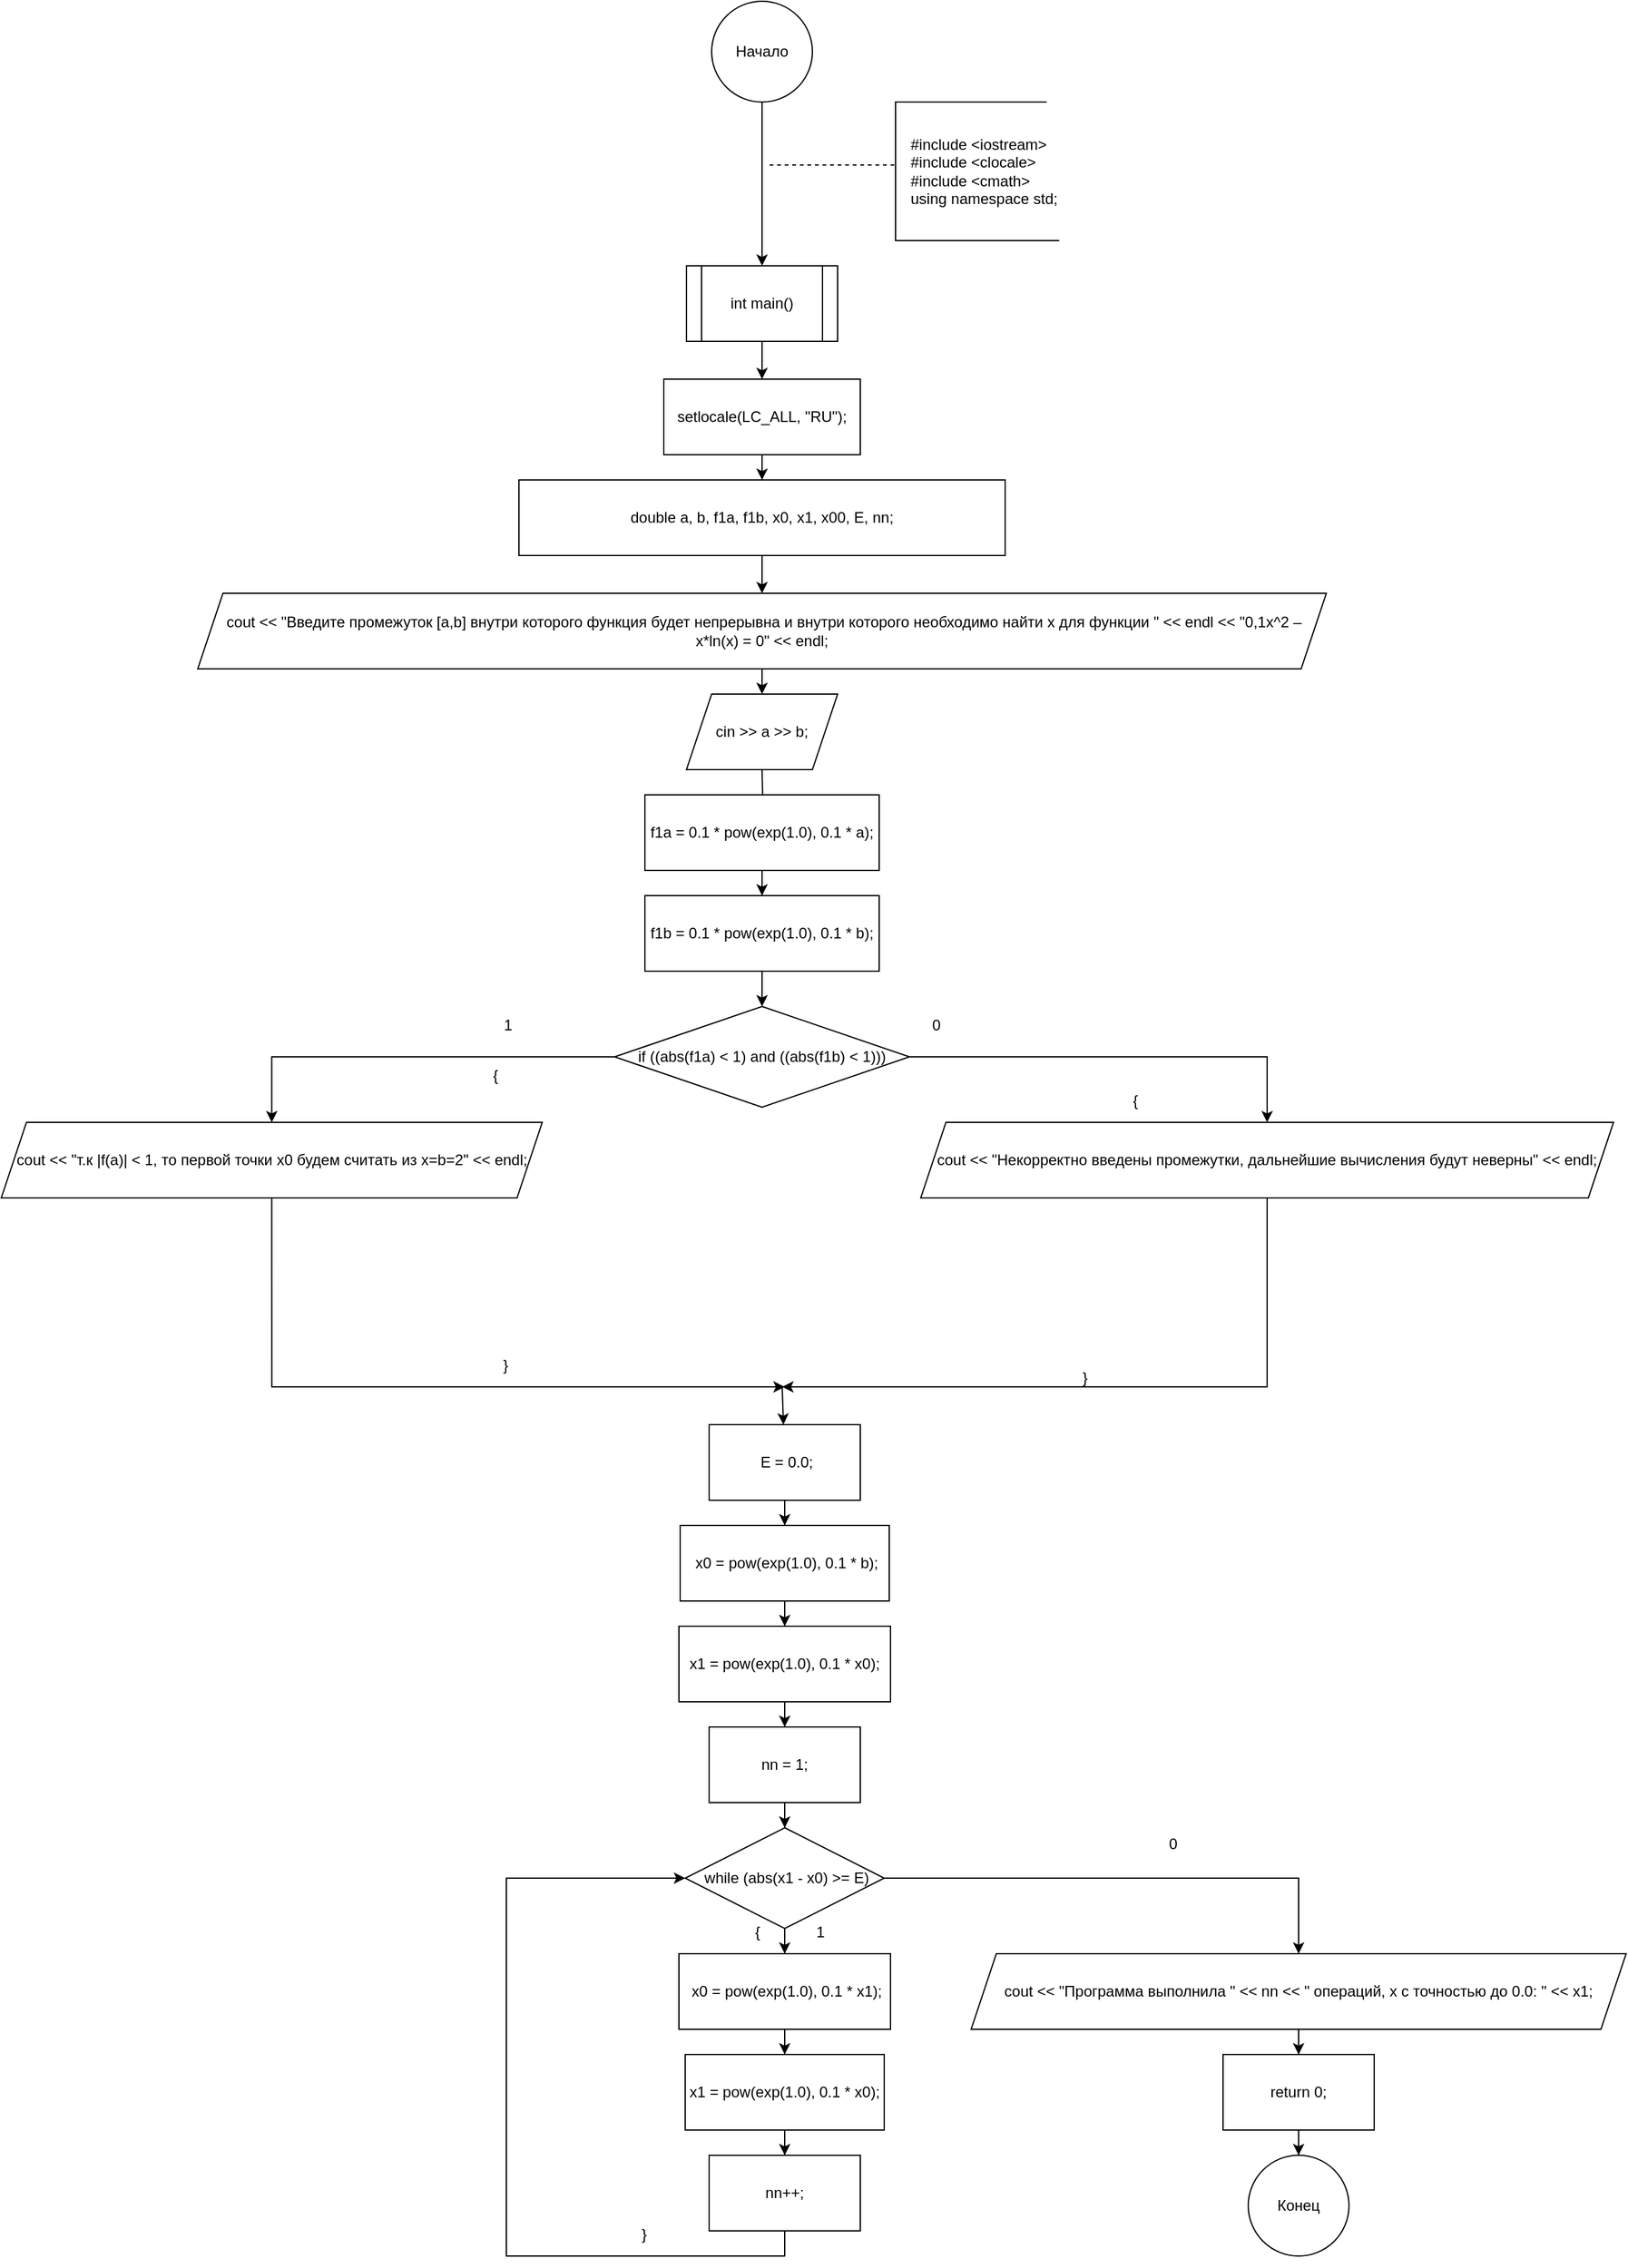 <mxfile version="25.0.3">
  <diagram name="Страница — 1" id="D4YhXrmSbIg7yrwbSsYh">
    <mxGraphModel dx="1881" dy="582" grid="1" gridSize="10" guides="1" tooltips="1" connect="1" arrows="1" fold="1" page="1" pageScale="1" pageWidth="827" pageHeight="1169" math="0" shadow="0">
      <root>
        <mxCell id="0" />
        <mxCell id="1" parent="0" />
        <mxCell id="qd5W6ckzDFumrlFmZ_Lt-3" style="edgeStyle=orthogonalEdgeStyle;rounded=0;orthogonalLoop=1;jettySize=auto;html=1;" edge="1" parent="1" source="qd5W6ckzDFumrlFmZ_Lt-1" target="qd5W6ckzDFumrlFmZ_Lt-9">
          <mxGeometry relative="1" as="geometry">
            <mxPoint x="414" y="240" as="targetPoint" />
          </mxGeometry>
        </mxCell>
        <mxCell id="qd5W6ckzDFumrlFmZ_Lt-1" value="Начало" style="ellipse;whiteSpace=wrap;html=1;aspect=fixed;" vertex="1" parent="1">
          <mxGeometry x="374" y="50" width="80" height="80" as="geometry" />
        </mxCell>
        <mxCell id="qd5W6ckzDFumrlFmZ_Lt-5" value="" style="endArrow=none;dashed=1;html=1;rounded=0;" edge="1" parent="1">
          <mxGeometry width="50" height="50" relative="1" as="geometry">
            <mxPoint x="420" y="180" as="sourcePoint" />
            <mxPoint x="520" y="180" as="targetPoint" />
          </mxGeometry>
        </mxCell>
        <mxCell id="qd5W6ckzDFumrlFmZ_Lt-6" value="" style="endArrow=none;html=1;rounded=0;" edge="1" parent="1">
          <mxGeometry width="50" height="50" relative="1" as="geometry">
            <mxPoint x="650" y="240" as="sourcePoint" />
            <mxPoint x="640" y="130" as="targetPoint" />
            <Array as="points">
              <mxPoint x="520" y="240" />
              <mxPoint x="520" y="130" />
            </Array>
          </mxGeometry>
        </mxCell>
        <mxCell id="qd5W6ckzDFumrlFmZ_Lt-8" value="#include &lt;iostream&gt;&#xa;#include &lt;clocale&gt;&#xa;#include &lt;cmath&gt; &#xa;using namespace std;" style="text;whiteSpace=wrap;" vertex="1" parent="1">
          <mxGeometry x="530" y="150" width="150" height="80" as="geometry" />
        </mxCell>
        <mxCell id="qd5W6ckzDFumrlFmZ_Lt-10" style="edgeStyle=orthogonalEdgeStyle;rounded=0;orthogonalLoop=1;jettySize=auto;html=1;" edge="1" parent="1" source="qd5W6ckzDFumrlFmZ_Lt-9" target="qd5W6ckzDFumrlFmZ_Lt-11">
          <mxGeometry relative="1" as="geometry">
            <mxPoint x="414" y="350" as="targetPoint" />
          </mxGeometry>
        </mxCell>
        <mxCell id="qd5W6ckzDFumrlFmZ_Lt-9" value="int main()" style="shape=process;whiteSpace=wrap;html=1;backgroundOutline=1;" vertex="1" parent="1">
          <mxGeometry x="354" y="260" width="120" height="60" as="geometry" />
        </mxCell>
        <mxCell id="qd5W6ckzDFumrlFmZ_Lt-12" style="edgeStyle=orthogonalEdgeStyle;rounded=0;orthogonalLoop=1;jettySize=auto;html=1;" edge="1" parent="1" source="qd5W6ckzDFumrlFmZ_Lt-11" target="qd5W6ckzDFumrlFmZ_Lt-13">
          <mxGeometry relative="1" as="geometry">
            <mxPoint x="414" y="440" as="targetPoint" />
          </mxGeometry>
        </mxCell>
        <mxCell id="qd5W6ckzDFumrlFmZ_Lt-11" value="setlocale(LC_ALL, &quot;RU&quot;);" style="rounded=0;whiteSpace=wrap;html=1;" vertex="1" parent="1">
          <mxGeometry x="336" y="350" width="156" height="60" as="geometry" />
        </mxCell>
        <mxCell id="qd5W6ckzDFumrlFmZ_Lt-14" style="edgeStyle=orthogonalEdgeStyle;rounded=0;orthogonalLoop=1;jettySize=auto;html=1;" edge="1" parent="1" source="qd5W6ckzDFumrlFmZ_Lt-13" target="qd5W6ckzDFumrlFmZ_Lt-15">
          <mxGeometry relative="1" as="geometry">
            <mxPoint x="414" y="520" as="targetPoint" />
          </mxGeometry>
        </mxCell>
        <mxCell id="qd5W6ckzDFumrlFmZ_Lt-13" value="double a, b, f1a, f1b, x0, x1, x00, E, nn;" style="rounded=0;whiteSpace=wrap;html=1;" vertex="1" parent="1">
          <mxGeometry x="221" y="430" width="386" height="60" as="geometry" />
        </mxCell>
        <mxCell id="qd5W6ckzDFumrlFmZ_Lt-16" style="edgeStyle=orthogonalEdgeStyle;rounded=0;orthogonalLoop=1;jettySize=auto;html=1;" edge="1" parent="1" source="qd5W6ckzDFumrlFmZ_Lt-15">
          <mxGeometry relative="1" as="geometry">
            <mxPoint x="414" y="600" as="targetPoint" />
          </mxGeometry>
        </mxCell>
        <mxCell id="qd5W6ckzDFumrlFmZ_Lt-15" value="&amp;nbsp;cout &amp;lt;&amp;lt; &quot;Введите промежуток [a,b] внутри которого функция будет непрерывна и внутри которого необходимо найти x для функции &quot; &amp;lt;&amp;lt; endl &amp;lt;&amp;lt; &quot;0,1x^2 – x*ln(x) = 0&quot; &amp;lt;&amp;lt; endl;" style="shape=parallelogram;perimeter=parallelogramPerimeter;whiteSpace=wrap;html=1;fixedSize=1;" vertex="1" parent="1">
          <mxGeometry x="-34" y="520" width="896" height="60" as="geometry" />
        </mxCell>
        <mxCell id="qd5W6ckzDFumrlFmZ_Lt-18" style="edgeStyle=orthogonalEdgeStyle;rounded=0;orthogonalLoop=1;jettySize=auto;html=1;" edge="1" parent="1" target="qd5W6ckzDFumrlFmZ_Lt-19">
          <mxGeometry relative="1" as="geometry">
            <mxPoint x="414" y="690" as="targetPoint" />
            <mxPoint x="414" y="660" as="sourcePoint" />
          </mxGeometry>
        </mxCell>
        <mxCell id="qd5W6ckzDFumrlFmZ_Lt-19" value="f1a = 0.1 * pow(a, 2) - a * log(a);" style="rounded=0;whiteSpace=wrap;html=1;" vertex="1" parent="1">
          <mxGeometry x="321" y="680" width="186" height="60" as="geometry" />
        </mxCell>
        <mxCell id="qd5W6ckzDFumrlFmZ_Lt-22" style="edgeStyle=orthogonalEdgeStyle;rounded=0;orthogonalLoop=1;jettySize=auto;html=1;entryX=0.5;entryY=0;entryDx=0;entryDy=0;" edge="1" parent="1" source="qd5W6ckzDFumrlFmZ_Lt-20" target="qd5W6ckzDFumrlFmZ_Lt-21">
          <mxGeometry relative="1" as="geometry" />
        </mxCell>
        <mxCell id="qd5W6ckzDFumrlFmZ_Lt-20" value="f1a = 0.1 * pow(exp(1.0), 0.1 * a);" style="rounded=0;whiteSpace=wrap;html=1;" vertex="1" parent="1">
          <mxGeometry x="321" y="680" width="186" height="60" as="geometry" />
        </mxCell>
        <mxCell id="qd5W6ckzDFumrlFmZ_Lt-39" style="edgeStyle=orthogonalEdgeStyle;rounded=0;orthogonalLoop=1;jettySize=auto;html=1;entryX=0.5;entryY=0;entryDx=0;entryDy=0;" edge="1" parent="1" source="qd5W6ckzDFumrlFmZ_Lt-21" target="qd5W6ckzDFumrlFmZ_Lt-29">
          <mxGeometry relative="1" as="geometry" />
        </mxCell>
        <mxCell id="qd5W6ckzDFumrlFmZ_Lt-21" value="f1b = 0.1 * pow(exp(1.0), 0.1 * b);" style="rounded=0;whiteSpace=wrap;html=1;" vertex="1" parent="1">
          <mxGeometry x="321" y="760" width="186" height="60" as="geometry" />
        </mxCell>
        <mxCell id="qd5W6ckzDFumrlFmZ_Lt-23" value="cin &amp;gt;&amp;gt; a &amp;gt;&amp;gt; b;" style="shape=parallelogram;perimeter=parallelogramPerimeter;whiteSpace=wrap;html=1;fixedSize=1;" vertex="1" parent="1">
          <mxGeometry x="354" y="600" width="120" height="60" as="geometry" />
        </mxCell>
        <mxCell id="qd5W6ckzDFumrlFmZ_Lt-30" style="edgeStyle=orthogonalEdgeStyle;rounded=0;orthogonalLoop=1;jettySize=auto;html=1;" edge="1" parent="1" source="qd5W6ckzDFumrlFmZ_Lt-29" target="qd5W6ckzDFumrlFmZ_Lt-31">
          <mxGeometry relative="1" as="geometry">
            <mxPoint x="282" y="930" as="targetPoint" />
          </mxGeometry>
        </mxCell>
        <mxCell id="qd5W6ckzDFumrlFmZ_Lt-40" style="edgeStyle=orthogonalEdgeStyle;rounded=0;orthogonalLoop=1;jettySize=auto;html=1;" edge="1" parent="1" source="qd5W6ckzDFumrlFmZ_Lt-29" target="qd5W6ckzDFumrlFmZ_Lt-41">
          <mxGeometry relative="1" as="geometry">
            <mxPoint x="730" y="990" as="targetPoint" />
          </mxGeometry>
        </mxCell>
        <mxCell id="qd5W6ckzDFumrlFmZ_Lt-29" value="if ((abs(f1a) &amp;lt; 1) and ((abs(f1b) &amp;lt; 1)))" style="rhombus;whiteSpace=wrap;html=1;" vertex="1" parent="1">
          <mxGeometry x="297" y="848" width="234" height="80" as="geometry" />
        </mxCell>
        <mxCell id="qd5W6ckzDFumrlFmZ_Lt-31" value="cout &amp;lt;&amp;lt; &quot;т.к |f(a)| &amp;lt; 1, то первой точки x0 будем считать из x=b=2&quot; &amp;lt;&amp;lt; endl;" style="shape=parallelogram;perimeter=parallelogramPerimeter;whiteSpace=wrap;html=1;fixedSize=1;" vertex="1" parent="1">
          <mxGeometry x="-190" y="940" width="429.5" height="60" as="geometry" />
        </mxCell>
        <mxCell id="qd5W6ckzDFumrlFmZ_Lt-34" style="edgeStyle=orthogonalEdgeStyle;rounded=0;orthogonalLoop=1;jettySize=auto;html=1;exitX=0.5;exitY=1;exitDx=0;exitDy=0;" edge="1" parent="1" source="qd5W6ckzDFumrlFmZ_Lt-31">
          <mxGeometry relative="1" as="geometry">
            <mxPoint x="432" y="1150" as="targetPoint" />
            <mxPoint x="140" y="1090" as="sourcePoint" />
            <Array as="points">
              <mxPoint x="25" y="1150" />
            </Array>
          </mxGeometry>
        </mxCell>
        <mxCell id="qd5W6ckzDFumrlFmZ_Lt-36" value="1" style="text;html=1;align=center;verticalAlign=middle;resizable=0;points=[];autosize=1;strokeColor=none;fillColor=none;" vertex="1" parent="1">
          <mxGeometry x="197" y="848" width="30" height="30" as="geometry" />
        </mxCell>
        <mxCell id="qd5W6ckzDFumrlFmZ_Lt-37" value="0" style="text;html=1;align=center;verticalAlign=middle;resizable=0;points=[];autosize=1;strokeColor=none;fillColor=none;" vertex="1" parent="1">
          <mxGeometry x="537" y="848" width="30" height="30" as="geometry" />
        </mxCell>
        <mxCell id="qd5W6ckzDFumrlFmZ_Lt-38" value="{" style="text;html=1;align=center;verticalAlign=middle;resizable=0;points=[];autosize=1;strokeColor=none;fillColor=none;" vertex="1" parent="1">
          <mxGeometry x="187" y="888" width="30" height="30" as="geometry" />
        </mxCell>
        <mxCell id="qd5W6ckzDFumrlFmZ_Lt-42" style="edgeStyle=orthogonalEdgeStyle;rounded=0;orthogonalLoop=1;jettySize=auto;html=1;" edge="1" parent="1" source="qd5W6ckzDFumrlFmZ_Lt-41">
          <mxGeometry relative="1" as="geometry">
            <mxPoint x="430" y="1150" as="targetPoint" />
            <Array as="points">
              <mxPoint x="815" y="1150" />
            </Array>
          </mxGeometry>
        </mxCell>
        <mxCell id="qd5W6ckzDFumrlFmZ_Lt-41" value="cout &lt;&lt; &quot;Некорректно введены промежутки, дальнейшие вычисления будут неверны&quot; &lt;&lt; endl;" style="shape=parallelogram;perimeter=parallelogramPerimeter;whiteSpace=wrap;html=1;fixedSize=1;" vertex="1" parent="1">
          <mxGeometry x="540" y="940" width="550" height="60" as="geometry" />
        </mxCell>
        <mxCell id="qd5W6ckzDFumrlFmZ_Lt-43" value="" style="endArrow=classic;html=1;rounded=0;" edge="1" parent="1" target="qd5W6ckzDFumrlFmZ_Lt-44">
          <mxGeometry width="50" height="50" relative="1" as="geometry">
            <mxPoint x="430" y="1150" as="sourcePoint" />
            <mxPoint x="430" y="1260" as="targetPoint" />
          </mxGeometry>
        </mxCell>
        <mxCell id="qd5W6ckzDFumrlFmZ_Lt-45" style="edgeStyle=orthogonalEdgeStyle;rounded=0;orthogonalLoop=1;jettySize=auto;html=1;" edge="1" parent="1" source="qd5W6ckzDFumrlFmZ_Lt-44" target="qd5W6ckzDFumrlFmZ_Lt-46">
          <mxGeometry relative="1" as="geometry">
            <mxPoint x="432" y="1270" as="targetPoint" />
          </mxGeometry>
        </mxCell>
        <mxCell id="qd5W6ckzDFumrlFmZ_Lt-44" value="&amp;nbsp;E = 0.0;" style="rounded=0;whiteSpace=wrap;html=1;" vertex="1" parent="1">
          <mxGeometry x="372" y="1180" width="120" height="60" as="geometry" />
        </mxCell>
        <mxCell id="qd5W6ckzDFumrlFmZ_Lt-47" style="edgeStyle=orthogonalEdgeStyle;rounded=0;orthogonalLoop=1;jettySize=auto;html=1;" edge="1" parent="1" source="qd5W6ckzDFumrlFmZ_Lt-46" target="qd5W6ckzDFumrlFmZ_Lt-48">
          <mxGeometry relative="1" as="geometry">
            <mxPoint x="432" y="1340" as="targetPoint" />
          </mxGeometry>
        </mxCell>
        <mxCell id="qd5W6ckzDFumrlFmZ_Lt-46" value="&amp;nbsp;x0 = pow(exp(1.0), 0.1 * b);" style="rounded=0;whiteSpace=wrap;html=1;" vertex="1" parent="1">
          <mxGeometry x="349" y="1260" width="166" height="60" as="geometry" />
        </mxCell>
        <mxCell id="qd5W6ckzDFumrlFmZ_Lt-49" style="edgeStyle=orthogonalEdgeStyle;rounded=0;orthogonalLoop=1;jettySize=auto;html=1;" edge="1" parent="1" source="qd5W6ckzDFumrlFmZ_Lt-48" target="qd5W6ckzDFumrlFmZ_Lt-50">
          <mxGeometry relative="1" as="geometry">
            <mxPoint x="432" y="1420" as="targetPoint" />
          </mxGeometry>
        </mxCell>
        <mxCell id="qd5W6ckzDFumrlFmZ_Lt-48" value="x1 = pow(exp(1.0), 0.1 * x0);" style="rounded=0;whiteSpace=wrap;html=1;" vertex="1" parent="1">
          <mxGeometry x="348" y="1340" width="168" height="60" as="geometry" />
        </mxCell>
        <mxCell id="qd5W6ckzDFumrlFmZ_Lt-51" style="edgeStyle=orthogonalEdgeStyle;rounded=0;orthogonalLoop=1;jettySize=auto;html=1;" edge="1" parent="1" source="qd5W6ckzDFumrlFmZ_Lt-50" target="qd5W6ckzDFumrlFmZ_Lt-52">
          <mxGeometry relative="1" as="geometry">
            <mxPoint x="432" y="1520" as="targetPoint" />
          </mxGeometry>
        </mxCell>
        <mxCell id="qd5W6ckzDFumrlFmZ_Lt-50" value="nn = 1;" style="rounded=0;whiteSpace=wrap;html=1;" vertex="1" parent="1">
          <mxGeometry x="372" y="1420" width="120" height="60" as="geometry" />
        </mxCell>
        <mxCell id="qd5W6ckzDFumrlFmZ_Lt-53" style="edgeStyle=orthogonalEdgeStyle;rounded=0;orthogonalLoop=1;jettySize=auto;html=1;" edge="1" parent="1" source="qd5W6ckzDFumrlFmZ_Lt-52" target="qd5W6ckzDFumrlFmZ_Lt-54">
          <mxGeometry relative="1" as="geometry">
            <mxPoint x="432" y="1600" as="targetPoint" />
          </mxGeometry>
        </mxCell>
        <mxCell id="qd5W6ckzDFumrlFmZ_Lt-62" style="edgeStyle=orthogonalEdgeStyle;rounded=0;orthogonalLoop=1;jettySize=auto;html=1;exitX=1;exitY=0.5;exitDx=0;exitDy=0;" edge="1" parent="1" source="qd5W6ckzDFumrlFmZ_Lt-52" target="qd5W6ckzDFumrlFmZ_Lt-63">
          <mxGeometry relative="1" as="geometry">
            <mxPoint x="660" y="1610" as="targetPoint" />
          </mxGeometry>
        </mxCell>
        <mxCell id="qd5W6ckzDFumrlFmZ_Lt-52" value="&amp;nbsp;while (abs(x1 - x0) &amp;gt;= E)" style="rhombus;whiteSpace=wrap;html=1;" vertex="1" parent="1">
          <mxGeometry x="353" y="1500" width="158" height="80" as="geometry" />
        </mxCell>
        <mxCell id="qd5W6ckzDFumrlFmZ_Lt-55" style="edgeStyle=orthogonalEdgeStyle;rounded=0;orthogonalLoop=1;jettySize=auto;html=1;" edge="1" parent="1" source="qd5W6ckzDFumrlFmZ_Lt-54" target="qd5W6ckzDFumrlFmZ_Lt-56">
          <mxGeometry relative="1" as="geometry">
            <mxPoint x="432" y="1690" as="targetPoint" />
          </mxGeometry>
        </mxCell>
        <mxCell id="qd5W6ckzDFumrlFmZ_Lt-54" value="&amp;nbsp;x0 = pow(exp(1.0), 0.1 * x1);" style="rounded=0;whiteSpace=wrap;html=1;" vertex="1" parent="1">
          <mxGeometry x="348" y="1600" width="168" height="60" as="geometry" />
        </mxCell>
        <mxCell id="qd5W6ckzDFumrlFmZ_Lt-57" style="edgeStyle=orthogonalEdgeStyle;rounded=0;orthogonalLoop=1;jettySize=auto;html=1;" edge="1" parent="1" source="qd5W6ckzDFumrlFmZ_Lt-56" target="qd5W6ckzDFumrlFmZ_Lt-58">
          <mxGeometry relative="1" as="geometry">
            <mxPoint x="432" y="1760" as="targetPoint" />
          </mxGeometry>
        </mxCell>
        <mxCell id="qd5W6ckzDFumrlFmZ_Lt-56" value="x1 = pow(exp(1.0), 0.1 * x0);" style="rounded=0;whiteSpace=wrap;html=1;" vertex="1" parent="1">
          <mxGeometry x="353" y="1680" width="158" height="60" as="geometry" />
        </mxCell>
        <mxCell id="qd5W6ckzDFumrlFmZ_Lt-61" style="edgeStyle=orthogonalEdgeStyle;rounded=0;orthogonalLoop=1;jettySize=auto;html=1;entryX=0;entryY=0.5;entryDx=0;entryDy=0;" edge="1" parent="1" source="qd5W6ckzDFumrlFmZ_Lt-58" target="qd5W6ckzDFumrlFmZ_Lt-52">
          <mxGeometry relative="1" as="geometry">
            <mxPoint x="220" y="1540" as="targetPoint" />
            <Array as="points">
              <mxPoint x="432" y="1840" />
              <mxPoint x="211" y="1840" />
              <mxPoint x="211" y="1540" />
            </Array>
          </mxGeometry>
        </mxCell>
        <mxCell id="qd5W6ckzDFumrlFmZ_Lt-58" value="nn++;" style="rounded=0;whiteSpace=wrap;html=1;" vertex="1" parent="1">
          <mxGeometry x="372" y="1760" width="120" height="60" as="geometry" />
        </mxCell>
        <mxCell id="qd5W6ckzDFumrlFmZ_Lt-59" value="{" style="text;html=1;align=center;verticalAlign=middle;resizable=0;points=[];autosize=1;strokeColor=none;fillColor=none;" vertex="1" parent="1">
          <mxGeometry x="395" y="1568" width="30" height="30" as="geometry" />
        </mxCell>
        <mxCell id="qd5W6ckzDFumrlFmZ_Lt-60" value="1" style="text;html=1;align=center;verticalAlign=middle;resizable=0;points=[];autosize=1;strokeColor=none;fillColor=none;" vertex="1" parent="1">
          <mxGeometry x="445" y="1568" width="30" height="30" as="geometry" />
        </mxCell>
        <mxCell id="qd5W6ckzDFumrlFmZ_Lt-64" style="edgeStyle=orthogonalEdgeStyle;rounded=0;orthogonalLoop=1;jettySize=auto;html=1;" edge="1" parent="1" source="qd5W6ckzDFumrlFmZ_Lt-63" target="qd5W6ckzDFumrlFmZ_Lt-65">
          <mxGeometry relative="1" as="geometry">
            <mxPoint x="840" y="1690" as="targetPoint" />
          </mxGeometry>
        </mxCell>
        <mxCell id="qd5W6ckzDFumrlFmZ_Lt-63" value="cout &amp;lt;&amp;lt; &quot;Программа выполнила &quot; &amp;lt;&amp;lt; nn &amp;lt;&amp;lt; &quot; операций, x с точностью до 0.0: &quot; &amp;lt;&amp;lt; x1;" style="shape=parallelogram;perimeter=parallelogramPerimeter;whiteSpace=wrap;html=1;fixedSize=1;" vertex="1" parent="1">
          <mxGeometry x="580" y="1600" width="520" height="60" as="geometry" />
        </mxCell>
        <mxCell id="qd5W6ckzDFumrlFmZ_Lt-66" style="edgeStyle=orthogonalEdgeStyle;rounded=0;orthogonalLoop=1;jettySize=auto;html=1;" edge="1" parent="1" source="qd5W6ckzDFumrlFmZ_Lt-65" target="qd5W6ckzDFumrlFmZ_Lt-67">
          <mxGeometry relative="1" as="geometry">
            <mxPoint x="840" y="1780" as="targetPoint" />
          </mxGeometry>
        </mxCell>
        <mxCell id="qd5W6ckzDFumrlFmZ_Lt-65" value="return 0;" style="rounded=0;whiteSpace=wrap;html=1;" vertex="1" parent="1">
          <mxGeometry x="780" y="1680" width="120" height="60" as="geometry" />
        </mxCell>
        <mxCell id="qd5W6ckzDFumrlFmZ_Lt-67" value="Конец" style="ellipse;whiteSpace=wrap;html=1;aspect=fixed;" vertex="1" parent="1">
          <mxGeometry x="800" y="1760" width="80" height="80" as="geometry" />
        </mxCell>
        <mxCell id="qd5W6ckzDFumrlFmZ_Lt-68" value="0" style="text;html=1;align=center;verticalAlign=middle;resizable=0;points=[];autosize=1;strokeColor=none;fillColor=none;" vertex="1" parent="1">
          <mxGeometry x="725" y="1498" width="30" height="30" as="geometry" />
        </mxCell>
        <mxCell id="qd5W6ckzDFumrlFmZ_Lt-70" value="}" style="text;html=1;align=center;verticalAlign=middle;resizable=0;points=[];autosize=1;strokeColor=none;fillColor=none;" vertex="1" parent="1">
          <mxGeometry x="305" y="1808" width="30" height="30" as="geometry" />
        </mxCell>
        <mxCell id="qd5W6ckzDFumrlFmZ_Lt-71" value="{" style="text;html=1;align=center;verticalAlign=middle;resizable=0;points=[];autosize=1;strokeColor=none;fillColor=none;" vertex="1" parent="1">
          <mxGeometry x="695" y="908" width="30" height="30" as="geometry" />
        </mxCell>
        <mxCell id="qd5W6ckzDFumrlFmZ_Lt-72" value="}" style="text;html=1;align=center;verticalAlign=middle;resizable=0;points=[];autosize=1;strokeColor=none;fillColor=none;" vertex="1" parent="1">
          <mxGeometry x="655" y="1128" width="30" height="30" as="geometry" />
        </mxCell>
        <mxCell id="qd5W6ckzDFumrlFmZ_Lt-73" value="}" style="text;html=1;align=center;verticalAlign=middle;resizable=0;points=[];autosize=1;strokeColor=none;fillColor=none;" vertex="1" parent="1">
          <mxGeometry x="195" y="1118" width="30" height="30" as="geometry" />
        </mxCell>
      </root>
    </mxGraphModel>
  </diagram>
</mxfile>
